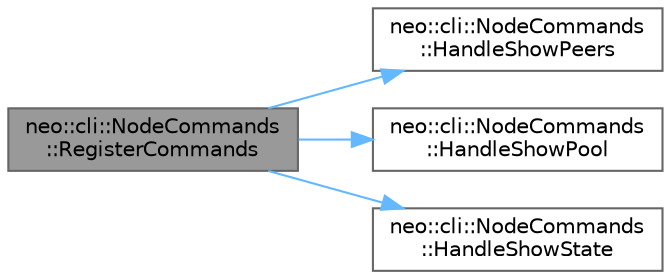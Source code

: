digraph "neo::cli::NodeCommands::RegisterCommands"
{
 // LATEX_PDF_SIZE
  bgcolor="transparent";
  edge [fontname=Helvetica,fontsize=10,labelfontname=Helvetica,labelfontsize=10];
  node [fontname=Helvetica,fontsize=10,shape=box,height=0.2,width=0.4];
  rankdir="LR";
  Node1 [id="Node000001",label="neo::cli::NodeCommands\l::RegisterCommands",height=0.2,width=0.4,color="gray40", fillcolor="grey60", style="filled", fontcolor="black",tooltip="Registers the commands."];
  Node1 -> Node2 [id="edge1_Node000001_Node000002",color="steelblue1",style="solid",tooltip=" "];
  Node2 [id="Node000002",label="neo::cli::NodeCommands\l::HandleShowPeers",height=0.2,width=0.4,color="grey40", fillcolor="white", style="filled",URL="$classneo_1_1cli_1_1_node_commands.html#ab05f23ff21970101c5331c5799dcc7ad",tooltip="Handles the showpeers command."];
  Node1 -> Node3 [id="edge2_Node000001_Node000003",color="steelblue1",style="solid",tooltip=" "];
  Node3 [id="Node000003",label="neo::cli::NodeCommands\l::HandleShowPool",height=0.2,width=0.4,color="grey40", fillcolor="white", style="filled",URL="$classneo_1_1cli_1_1_node_commands.html#aaeeaeef212b524507ce55c88e396885d",tooltip="Handles the showpool command."];
  Node1 -> Node4 [id="edge3_Node000001_Node000004",color="steelblue1",style="solid",tooltip=" "];
  Node4 [id="Node000004",label="neo::cli::NodeCommands\l::HandleShowState",height=0.2,width=0.4,color="grey40", fillcolor="white", style="filled",URL="$classneo_1_1cli_1_1_node_commands.html#a91a327ff6be3358e2e9483974b3c191e",tooltip="Handles the showstate command."];
}
